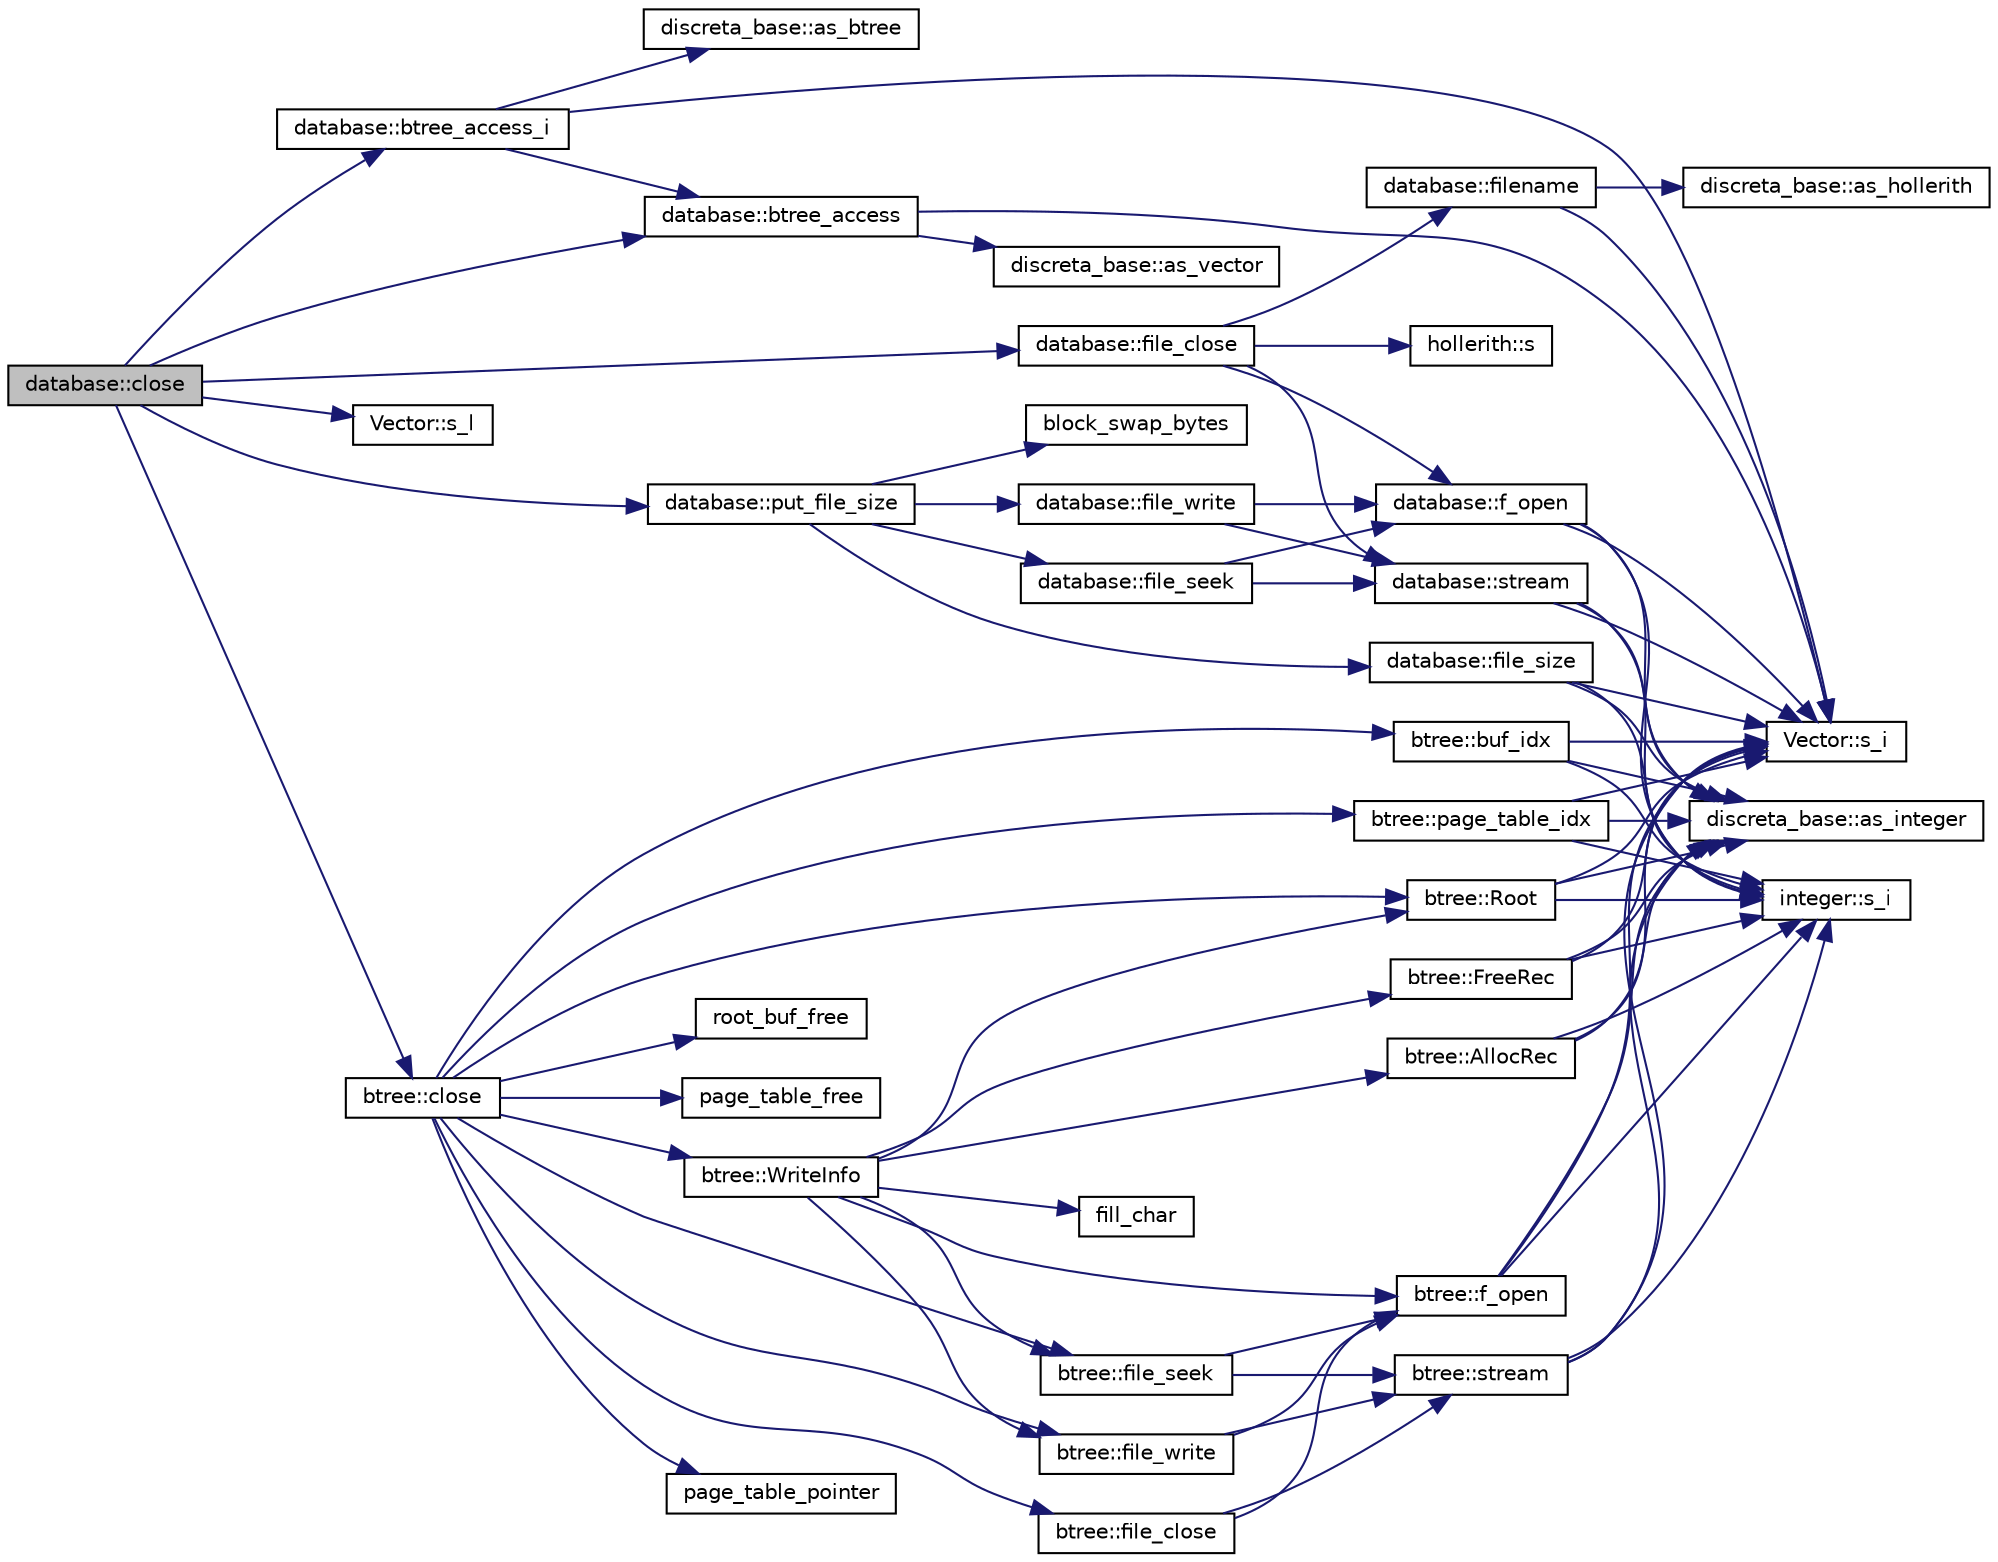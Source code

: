 digraph "database::close"
{
  edge [fontname="Helvetica",fontsize="10",labelfontname="Helvetica",labelfontsize="10"];
  node [fontname="Helvetica",fontsize="10",shape=record];
  rankdir="LR";
  Node526 [label="database::close",height=0.2,width=0.4,color="black", fillcolor="grey75", style="filled", fontcolor="black"];
  Node526 -> Node527 [color="midnightblue",fontsize="10",style="solid",fontname="Helvetica"];
  Node527 [label="database::put_file_size",height=0.2,width=0.4,color="black", fillcolor="white", style="filled",URL="$db/d72/classdatabase.html#a3490df2b9feac3d2cfab8a5d00033ab4"];
  Node527 -> Node528 [color="midnightblue",fontsize="10",style="solid",fontname="Helvetica"];
  Node528 [label="database::file_seek",height=0.2,width=0.4,color="black", fillcolor="white", style="filled",URL="$db/d72/classdatabase.html#a67ff377651f4ac089241ebff60e17ed6"];
  Node528 -> Node529 [color="midnightblue",fontsize="10",style="solid",fontname="Helvetica"];
  Node529 [label="database::f_open",height=0.2,width=0.4,color="black", fillcolor="white", style="filled",URL="$db/d72/classdatabase.html#a2cac52c70b09d1a6771bddab2220b3e7"];
  Node529 -> Node530 [color="midnightblue",fontsize="10",style="solid",fontname="Helvetica"];
  Node530 [label="Vector::s_i",height=0.2,width=0.4,color="black", fillcolor="white", style="filled",URL="$d5/db2/class_vector.html#a1c4fe1752523df8119f70dd550244871"];
  Node529 -> Node531 [color="midnightblue",fontsize="10",style="solid",fontname="Helvetica"];
  Node531 [label="discreta_base::as_integer",height=0.2,width=0.4,color="black", fillcolor="white", style="filled",URL="$d7/d71/classdiscreta__base.html#a00d7691eaf874fd283d942692fe8dd26"];
  Node529 -> Node532 [color="midnightblue",fontsize="10",style="solid",fontname="Helvetica"];
  Node532 [label="integer::s_i",height=0.2,width=0.4,color="black", fillcolor="white", style="filled",URL="$d0/de5/classinteger.html#adf28e9f94d4c844adaa950deeb80b904"];
  Node528 -> Node533 [color="midnightblue",fontsize="10",style="solid",fontname="Helvetica"];
  Node533 [label="database::stream",height=0.2,width=0.4,color="black", fillcolor="white", style="filled",URL="$db/d72/classdatabase.html#a8b91f87e7cd92b8207cbc48edde9d69e"];
  Node533 -> Node530 [color="midnightblue",fontsize="10",style="solid",fontname="Helvetica"];
  Node533 -> Node531 [color="midnightblue",fontsize="10",style="solid",fontname="Helvetica"];
  Node533 -> Node532 [color="midnightblue",fontsize="10",style="solid",fontname="Helvetica"];
  Node527 -> Node534 [color="midnightblue",fontsize="10",style="solid",fontname="Helvetica"];
  Node534 [label="database::file_size",height=0.2,width=0.4,color="black", fillcolor="white", style="filled",URL="$db/d72/classdatabase.html#a8547ac1fa93cdcd8ec464cac1ec24c5d"];
  Node534 -> Node530 [color="midnightblue",fontsize="10",style="solid",fontname="Helvetica"];
  Node534 -> Node531 [color="midnightblue",fontsize="10",style="solid",fontname="Helvetica"];
  Node534 -> Node532 [color="midnightblue",fontsize="10",style="solid",fontname="Helvetica"];
  Node527 -> Node535 [color="midnightblue",fontsize="10",style="solid",fontname="Helvetica"];
  Node535 [label="block_swap_bytes",height=0.2,width=0.4,color="black", fillcolor="white", style="filled",URL="$d5/db4/io__and__os_8h.html#a55c0738dadea7a508621f4af1e9ff8f3"];
  Node527 -> Node536 [color="midnightblue",fontsize="10",style="solid",fontname="Helvetica"];
  Node536 [label="database::file_write",height=0.2,width=0.4,color="black", fillcolor="white", style="filled",URL="$db/d72/classdatabase.html#a42d32ba51ad8ccd2a0adfd1a147f6230"];
  Node536 -> Node529 [color="midnightblue",fontsize="10",style="solid",fontname="Helvetica"];
  Node536 -> Node533 [color="midnightblue",fontsize="10",style="solid",fontname="Helvetica"];
  Node526 -> Node537 [color="midnightblue",fontsize="10",style="solid",fontname="Helvetica"];
  Node537 [label="database::file_close",height=0.2,width=0.4,color="black", fillcolor="white", style="filled",URL="$db/d72/classdatabase.html#a2c40bcffaf69fb166b6ac1bafee50baf"];
  Node537 -> Node533 [color="midnightblue",fontsize="10",style="solid",fontname="Helvetica"];
  Node537 -> Node529 [color="midnightblue",fontsize="10",style="solid",fontname="Helvetica"];
  Node537 -> Node538 [color="midnightblue",fontsize="10",style="solid",fontname="Helvetica"];
  Node538 [label="database::filename",height=0.2,width=0.4,color="black", fillcolor="white", style="filled",URL="$db/d72/classdatabase.html#a0d239d767658aca51abbea00148b8b2f"];
  Node538 -> Node530 [color="midnightblue",fontsize="10",style="solid",fontname="Helvetica"];
  Node538 -> Node539 [color="midnightblue",fontsize="10",style="solid",fontname="Helvetica"];
  Node539 [label="discreta_base::as_hollerith",height=0.2,width=0.4,color="black", fillcolor="white", style="filled",URL="$d7/d71/classdiscreta__base.html#a3e66f82711f314710107e2f29e589690"];
  Node537 -> Node540 [color="midnightblue",fontsize="10",style="solid",fontname="Helvetica"];
  Node540 [label="hollerith::s",height=0.2,width=0.4,color="black", fillcolor="white", style="filled",URL="$d8/d99/classhollerith.html#af61fce2d06f211b25fe3838e4dfee77a"];
  Node526 -> Node541 [color="midnightblue",fontsize="10",style="solid",fontname="Helvetica"];
  Node541 [label="database::btree_access",height=0.2,width=0.4,color="black", fillcolor="white", style="filled",URL="$db/d72/classdatabase.html#a30109ba5488b06111439f887fc1ac499"];
  Node541 -> Node530 [color="midnightblue",fontsize="10",style="solid",fontname="Helvetica"];
  Node541 -> Node542 [color="midnightblue",fontsize="10",style="solid",fontname="Helvetica"];
  Node542 [label="discreta_base::as_vector",height=0.2,width=0.4,color="black", fillcolor="white", style="filled",URL="$d7/d71/classdiscreta__base.html#a7bdd6cae39c380b128ee9e17e42cf020"];
  Node526 -> Node543 [color="midnightblue",fontsize="10",style="solid",fontname="Helvetica"];
  Node543 [label="Vector::s_l",height=0.2,width=0.4,color="black", fillcolor="white", style="filled",URL="$d5/db2/class_vector.html#ad2dc082288f858d22a528832289e0704"];
  Node526 -> Node544 [color="midnightblue",fontsize="10",style="solid",fontname="Helvetica"];
  Node544 [label="database::btree_access_i",height=0.2,width=0.4,color="black", fillcolor="white", style="filled",URL="$db/d72/classdatabase.html#a215047d1b32b8bd54f91a7bdca168eee"];
  Node544 -> Node541 [color="midnightblue",fontsize="10",style="solid",fontname="Helvetica"];
  Node544 -> Node530 [color="midnightblue",fontsize="10",style="solid",fontname="Helvetica"];
  Node544 -> Node545 [color="midnightblue",fontsize="10",style="solid",fontname="Helvetica"];
  Node545 [label="discreta_base::as_btree",height=0.2,width=0.4,color="black", fillcolor="white", style="filled",URL="$d7/d71/classdiscreta__base.html#a78e76674cef2ec113c17989c11288778"];
  Node526 -> Node546 [color="midnightblue",fontsize="10",style="solid",fontname="Helvetica"];
  Node546 [label="btree::close",height=0.2,width=0.4,color="black", fillcolor="white", style="filled",URL="$dd/db0/classbtree.html#acdd59b8696e09dc1c76356902fb35cbd"];
  Node546 -> Node547 [color="midnightblue",fontsize="10",style="solid",fontname="Helvetica"];
  Node547 [label="btree::buf_idx",height=0.2,width=0.4,color="black", fillcolor="white", style="filled",URL="$dd/db0/classbtree.html#a6a928fc93c93d8b5a83ad1ba699b453e"];
  Node547 -> Node530 [color="midnightblue",fontsize="10",style="solid",fontname="Helvetica"];
  Node547 -> Node531 [color="midnightblue",fontsize="10",style="solid",fontname="Helvetica"];
  Node547 -> Node532 [color="midnightblue",fontsize="10",style="solid",fontname="Helvetica"];
  Node546 -> Node548 [color="midnightblue",fontsize="10",style="solid",fontname="Helvetica"];
  Node548 [label="btree::file_seek",height=0.2,width=0.4,color="black", fillcolor="white", style="filled",URL="$dd/db0/classbtree.html#a829c985973c7c164fda2d81398e13504"];
  Node548 -> Node549 [color="midnightblue",fontsize="10",style="solid",fontname="Helvetica"];
  Node549 [label="btree::f_open",height=0.2,width=0.4,color="black", fillcolor="white", style="filled",URL="$dd/db0/classbtree.html#a192d74607f02ea8e0ad631d6e6fd6704"];
  Node549 -> Node530 [color="midnightblue",fontsize="10",style="solid",fontname="Helvetica"];
  Node549 -> Node531 [color="midnightblue",fontsize="10",style="solid",fontname="Helvetica"];
  Node549 -> Node532 [color="midnightblue",fontsize="10",style="solid",fontname="Helvetica"];
  Node548 -> Node550 [color="midnightblue",fontsize="10",style="solid",fontname="Helvetica"];
  Node550 [label="btree::stream",height=0.2,width=0.4,color="black", fillcolor="white", style="filled",URL="$dd/db0/classbtree.html#af99e68df8c3674b7d77ed80a8bbcffac"];
  Node550 -> Node530 [color="midnightblue",fontsize="10",style="solid",fontname="Helvetica"];
  Node550 -> Node531 [color="midnightblue",fontsize="10",style="solid",fontname="Helvetica"];
  Node550 -> Node532 [color="midnightblue",fontsize="10",style="solid",fontname="Helvetica"];
  Node546 -> Node551 [color="midnightblue",fontsize="10",style="solid",fontname="Helvetica"];
  Node551 [label="btree::Root",height=0.2,width=0.4,color="black", fillcolor="white", style="filled",URL="$dd/db0/classbtree.html#a2fd65be715ab94bf4a764c4f582a642b"];
  Node551 -> Node530 [color="midnightblue",fontsize="10",style="solid",fontname="Helvetica"];
  Node551 -> Node531 [color="midnightblue",fontsize="10",style="solid",fontname="Helvetica"];
  Node551 -> Node532 [color="midnightblue",fontsize="10",style="solid",fontname="Helvetica"];
  Node546 -> Node552 [color="midnightblue",fontsize="10",style="solid",fontname="Helvetica"];
  Node552 [label="btree::file_write",height=0.2,width=0.4,color="black", fillcolor="white", style="filled",URL="$dd/db0/classbtree.html#ae5d8a2538af6625ee95573329c8e991b"];
  Node552 -> Node549 [color="midnightblue",fontsize="10",style="solid",fontname="Helvetica"];
  Node552 -> Node550 [color="midnightblue",fontsize="10",style="solid",fontname="Helvetica"];
  Node546 -> Node553 [color="midnightblue",fontsize="10",style="solid",fontname="Helvetica"];
  Node553 [label="page_table_pointer",height=0.2,width=0.4,color="black", fillcolor="white", style="filled",URL="$d9/d60/discreta_8h.html#a53208086adbea2817fe45f917410d9d0"];
  Node546 -> Node554 [color="midnightblue",fontsize="10",style="solid",fontname="Helvetica"];
  Node554 [label="btree::page_table_idx",height=0.2,width=0.4,color="black", fillcolor="white", style="filled",URL="$dd/db0/classbtree.html#abc6a6f309e4c61cb5a7f4c4a248d384d"];
  Node554 -> Node530 [color="midnightblue",fontsize="10",style="solid",fontname="Helvetica"];
  Node554 -> Node531 [color="midnightblue",fontsize="10",style="solid",fontname="Helvetica"];
  Node554 -> Node532 [color="midnightblue",fontsize="10",style="solid",fontname="Helvetica"];
  Node546 -> Node555 [color="midnightblue",fontsize="10",style="solid",fontname="Helvetica"];
  Node555 [label="btree::WriteInfo",height=0.2,width=0.4,color="black", fillcolor="white", style="filled",URL="$dd/db0/classbtree.html#a4a8cdbdf67d06dc6caa53f3a9c83706a"];
  Node555 -> Node549 [color="midnightblue",fontsize="10",style="solid",fontname="Helvetica"];
  Node555 -> Node556 [color="midnightblue",fontsize="10",style="solid",fontname="Helvetica"];
  Node556 [label="fill_char",height=0.2,width=0.4,color="black", fillcolor="white", style="filled",URL="$d9/d60/discreta_8h.html#a0429f5462bfcfd509d83bc1f7ebfc818"];
  Node555 -> Node557 [color="midnightblue",fontsize="10",style="solid",fontname="Helvetica"];
  Node557 [label="btree::AllocRec",height=0.2,width=0.4,color="black", fillcolor="white", style="filled",URL="$dd/db0/classbtree.html#adfd0217cbd0386bed9231810d581044b"];
  Node557 -> Node530 [color="midnightblue",fontsize="10",style="solid",fontname="Helvetica"];
  Node557 -> Node531 [color="midnightblue",fontsize="10",style="solid",fontname="Helvetica"];
  Node557 -> Node532 [color="midnightblue",fontsize="10",style="solid",fontname="Helvetica"];
  Node555 -> Node558 [color="midnightblue",fontsize="10",style="solid",fontname="Helvetica"];
  Node558 [label="btree::FreeRec",height=0.2,width=0.4,color="black", fillcolor="white", style="filled",URL="$dd/db0/classbtree.html#a2ca35526158f016e569c53c411b5fb50"];
  Node558 -> Node530 [color="midnightblue",fontsize="10",style="solid",fontname="Helvetica"];
  Node558 -> Node531 [color="midnightblue",fontsize="10",style="solid",fontname="Helvetica"];
  Node558 -> Node532 [color="midnightblue",fontsize="10",style="solid",fontname="Helvetica"];
  Node555 -> Node551 [color="midnightblue",fontsize="10",style="solid",fontname="Helvetica"];
  Node555 -> Node548 [color="midnightblue",fontsize="10",style="solid",fontname="Helvetica"];
  Node555 -> Node552 [color="midnightblue",fontsize="10",style="solid",fontname="Helvetica"];
  Node546 -> Node559 [color="midnightblue",fontsize="10",style="solid",fontname="Helvetica"];
  Node559 [label="btree::file_close",height=0.2,width=0.4,color="black", fillcolor="white", style="filled",URL="$dd/db0/classbtree.html#a5cf61e38102a281c4368d1621ab10915"];
  Node559 -> Node550 [color="midnightblue",fontsize="10",style="solid",fontname="Helvetica"];
  Node559 -> Node549 [color="midnightblue",fontsize="10",style="solid",fontname="Helvetica"];
  Node546 -> Node560 [color="midnightblue",fontsize="10",style="solid",fontname="Helvetica"];
  Node560 [label="root_buf_free",height=0.2,width=0.4,color="black", fillcolor="white", style="filled",URL="$d8/d5a/btree_8_c.html#af27aebe6706c704b92c1e0eb6c3f7a20"];
  Node546 -> Node561 [color="midnightblue",fontsize="10",style="solid",fontname="Helvetica"];
  Node561 [label="page_table_free",height=0.2,width=0.4,color="black", fillcolor="white", style="filled",URL="$d9/d60/discreta_8h.html#af9680c039a4c1b0deaf6446ea45882e4"];
}
